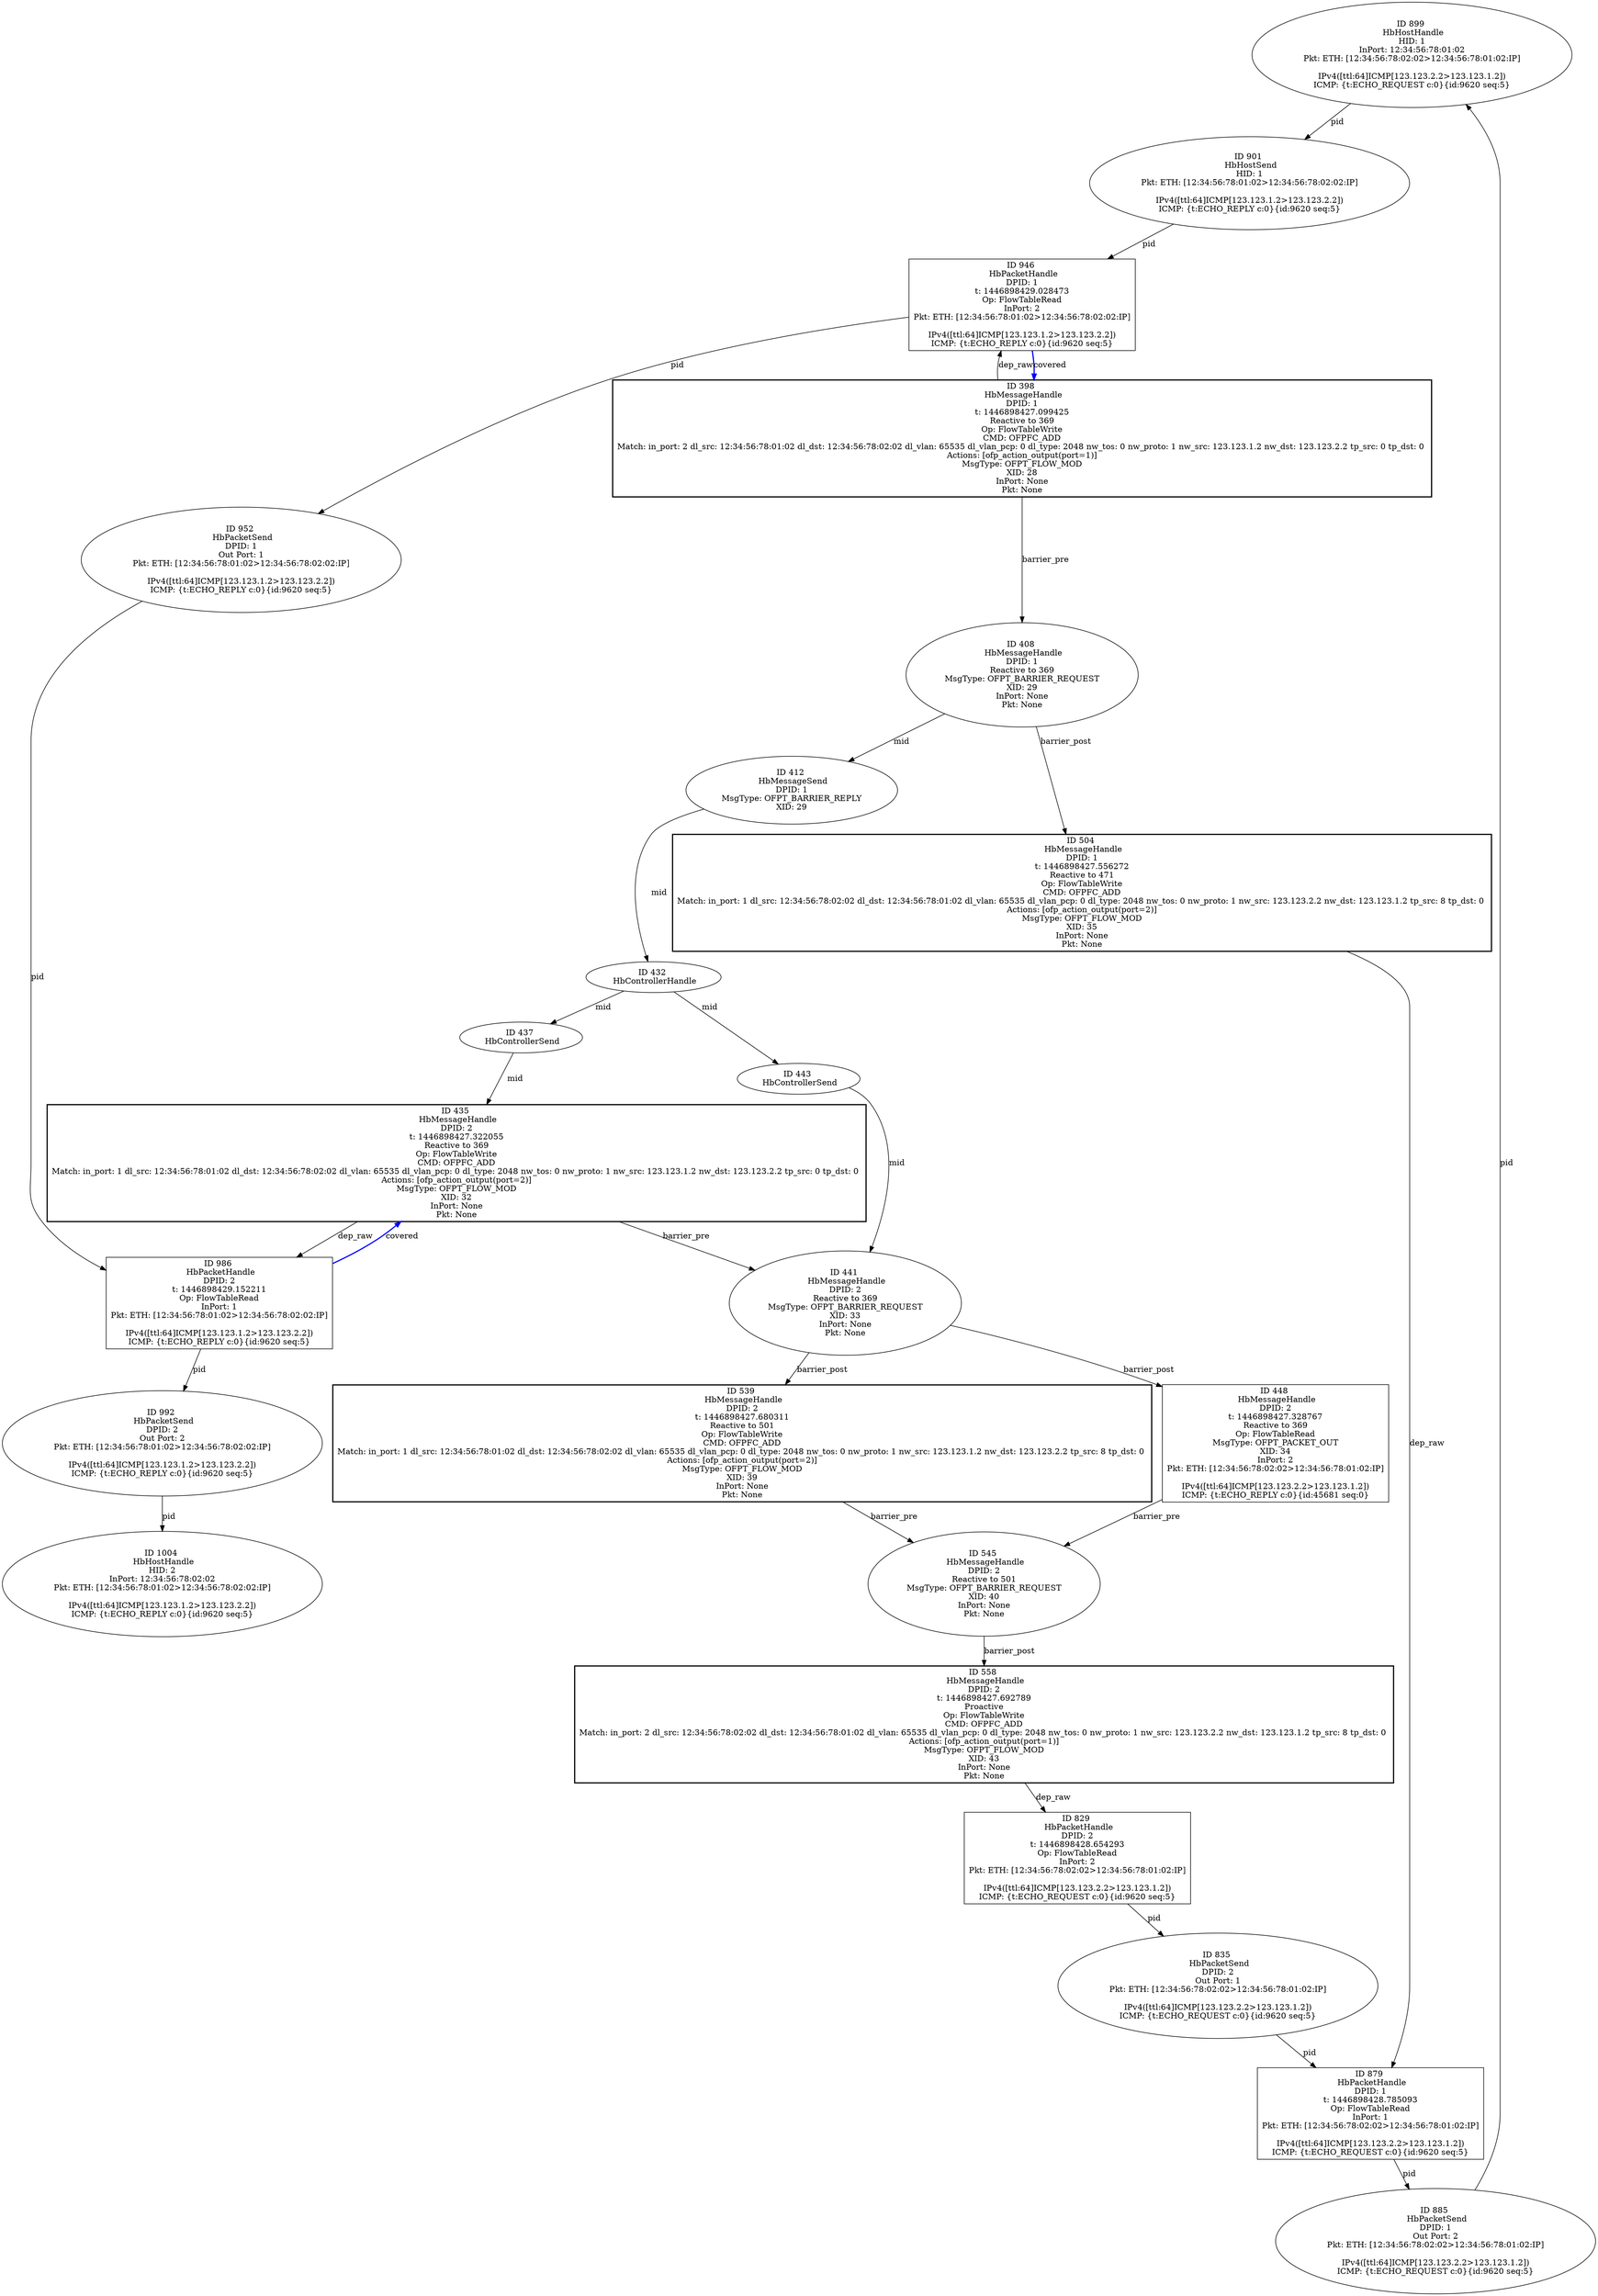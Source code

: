 strict digraph G {
899 [shape=oval, event=<hb_events.HbHostHandle object at 0x10f9ae0d0>, label="ID 899 
 HbHostHandle
HID: 1
InPort: 12:34:56:78:01:02
Pkt: ETH: [12:34:56:78:02:02>12:34:56:78:01:02:IP]

IPv4([ttl:64]ICMP[123.123.2.2>123.123.1.2])
ICMP: {t:ECHO_REQUEST c:0}{id:9620 seq:5}"];
901 [shape=oval, event=<hb_events.HbHostSend object at 0x10f9ae310>, label="ID 901 
 HbHostSend
HID: 1
Pkt: ETH: [12:34:56:78:01:02>12:34:56:78:02:02:IP]

IPv4([ttl:64]ICMP[123.123.1.2>123.123.2.2])
ICMP: {t:ECHO_REPLY c:0}{id:9620 seq:5}"];
398 [event=<hb_events.HbMessageHandle object at 0x10f81b450>, shape=box, cmd_type="Reactive to 369", style=bold, label="ID 398 
 HbMessageHandle
DPID: 1
t: 1446898427.099425
Reactive to 369
Op: FlowTableWrite
CMD: OFPFC_ADD
Match: in_port: 2 dl_src: 12:34:56:78:01:02 dl_dst: 12:34:56:78:02:02 dl_vlan: 65535 dl_vlan_pcp: 0 dl_type: 2048 nw_tos: 0 nw_proto: 1 nw_src: 123.123.1.2 nw_dst: 123.123.2.2 tp_src: 0 tp_dst: 0 
Actions: [ofp_action_output(port=1)]
MsgType: OFPT_FLOW_MOD
XID: 28
InPort: None
Pkt: None"];
408 [shape=oval, cmd_type="Reactive to 369", event=<hb_events.HbMessageHandle object at 0x10f81b6d0>, label="ID 408 
 HbMessageHandle
DPID: 1
Reactive to 369
MsgType: OFPT_BARRIER_REQUEST
XID: 29
InPort: None
Pkt: None"];
539 [event=<hb_events.HbMessageHandle object at 0x10f84a3d0>, shape=box, cmd_type="Reactive to 501", style=bold, label="ID 539 
 HbMessageHandle
DPID: 2
t: 1446898427.680311
Reactive to 501
Op: FlowTableWrite
CMD: OFPFC_ADD
Match: in_port: 1 dl_src: 12:34:56:78:01:02 dl_dst: 12:34:56:78:02:02 dl_vlan: 65535 dl_vlan_pcp: 0 dl_type: 2048 nw_tos: 0 nw_proto: 1 nw_src: 123.123.1.2 nw_dst: 123.123.2.2 tp_src: 8 tp_dst: 0 
Actions: [ofp_action_output(port=2)]
MsgType: OFPT_FLOW_MOD
XID: 39
InPort: None
Pkt: None"];
412 [shape=oval, event=<hb_events.HbMessageSend object at 0x10f81b650>, label="ID 412 
 HbMessageSend
DPID: 1
MsgType: OFPT_BARRIER_REPLY
XID: 29"];
545 [shape=oval, cmd_type="Reactive to 501", event=<hb_events.HbMessageHandle object at 0x10f84a590>, label="ID 545 
 HbMessageHandle
DPID: 2
Reactive to 501
MsgType: OFPT_BARRIER_REQUEST
XID: 40
InPort: None
Pkt: None"];
558 [event=<hb_events.HbMessageHandle object at 0x10f850b10>, shape=box, cmd_type=Proactive, style=bold, label="ID 558 
 HbMessageHandle
DPID: 2
t: 1446898427.692789
Proactive
Op: FlowTableWrite
CMD: OFPFC_ADD
Match: in_port: 2 dl_src: 12:34:56:78:02:02 dl_dst: 12:34:56:78:01:02 dl_vlan: 65535 dl_vlan_pcp: 0 dl_type: 2048 nw_tos: 0 nw_proto: 1 nw_src: 123.123.2.2 nw_dst: 123.123.1.2 tp_src: 8 tp_dst: 0 
Actions: [ofp_action_output(port=1)]
MsgType: OFPT_FLOW_MOD
XID: 43
InPort: None
Pkt: None"];
432 [shape=oval, event=<hb_events.HbControllerHandle object at 0x10f822050>, label="ID 432 
 HbControllerHandle"];
946 [shape=box, event=<hb_events.HbPacketHandle object at 0x10f956090>, label="ID 946 
 HbPacketHandle
DPID: 1
t: 1446898429.028473
Op: FlowTableRead
InPort: 2
Pkt: ETH: [12:34:56:78:01:02>12:34:56:78:02:02:IP]

IPv4([ttl:64]ICMP[123.123.1.2>123.123.2.2])
ICMP: {t:ECHO_REPLY c:0}{id:9620 seq:5}"];
435 [event=<hb_events.HbMessageHandle object at 0x10f822690>, shape=box, cmd_type="Reactive to 369", style=bold, label="ID 435 
 HbMessageHandle
DPID: 2
t: 1446898427.322055
Reactive to 369
Op: FlowTableWrite
CMD: OFPFC_ADD
Match: in_port: 1 dl_src: 12:34:56:78:01:02 dl_dst: 12:34:56:78:02:02 dl_vlan: 65535 dl_vlan_pcp: 0 dl_type: 2048 nw_tos: 0 nw_proto: 1 nw_src: 123.123.1.2 nw_dst: 123.123.2.2 tp_src: 0 tp_dst: 0 
Actions: [ofp_action_output(port=2)]
MsgType: OFPT_FLOW_MOD
XID: 32
InPort: None
Pkt: None"];
437 [shape=oval, event=<hb_events.HbControllerSend object at 0x10f8224d0>, label="ID 437 
 HbControllerSend"];
952 [shape=oval, event=<hb_events.HbPacketSend object at 0x10f947c10>, label="ID 952 
 HbPacketSend
DPID: 1
Out Port: 1
Pkt: ETH: [12:34:56:78:01:02>12:34:56:78:02:02:IP]

IPv4([ttl:64]ICMP[123.123.1.2>123.123.2.2])
ICMP: {t:ECHO_REPLY c:0}{id:9620 seq:5}"];
441 [shape=oval, cmd_type="Reactive to 369", event=<hb_events.HbMessageHandle object at 0x10f822850>, label="ID 441 
 HbMessageHandle
DPID: 2
Reactive to 369
MsgType: OFPT_BARRIER_REQUEST
XID: 33
InPort: None
Pkt: None"];
443 [shape=oval, event=<hb_events.HbControllerSend object at 0x10f822750>, label="ID 443 
 HbControllerSend"];
829 [shape=box, event=<hb_events.HbPacketHandle object at 0x10f92fe10>, label="ID 829 
 HbPacketHandle
DPID: 2
t: 1446898428.654293
Op: FlowTableRead
InPort: 2
Pkt: ETH: [12:34:56:78:02:02>12:34:56:78:01:02:IP]

IPv4([ttl:64]ICMP[123.123.2.2>123.123.1.2])
ICMP: {t:ECHO_REQUEST c:0}{id:9620 seq:5}"];
448 [shape=box, cmd_type="Reactive to 369", event=<hb_events.HbMessageHandle object at 0x10f822950>, label="ID 448 
 HbMessageHandle
DPID: 2
t: 1446898427.328767
Reactive to 369
Op: FlowTableRead
MsgType: OFPT_PACKET_OUT
XID: 34
InPort: 2
Pkt: ETH: [12:34:56:78:02:02>12:34:56:78:01:02:IP]

IPv4([ttl:64]ICMP[123.123.2.2>123.123.1.2])
ICMP: {t:ECHO_REPLY c:0}{id:45681 seq:0}"];
835 [shape=oval, event=<hb_events.HbPacketSend object at 0x10f924190>, label="ID 835 
 HbPacketSend
DPID: 2
Out Port: 1
Pkt: ETH: [12:34:56:78:02:02>12:34:56:78:01:02:IP]

IPv4([ttl:64]ICMP[123.123.2.2>123.123.1.2])
ICMP: {t:ECHO_REQUEST c:0}{id:9620 seq:5}"];
986 [shape=box, event=<hb_events.HbPacketHandle object at 0x10f970290>, label="ID 986 
 HbPacketHandle
DPID: 2
t: 1446898429.152211
Op: FlowTableRead
InPort: 1
Pkt: ETH: [12:34:56:78:01:02>12:34:56:78:02:02:IP]

IPv4([ttl:64]ICMP[123.123.1.2>123.123.2.2])
ICMP: {t:ECHO_REPLY c:0}{id:9620 seq:5}"];
992 [shape=oval, event=<hb_events.HbPacketSend object at 0x10f975b10>, label="ID 992 
 HbPacketSend
DPID: 2
Out Port: 2
Pkt: ETH: [12:34:56:78:01:02>12:34:56:78:02:02:IP]

IPv4([ttl:64]ICMP[123.123.1.2>123.123.2.2])
ICMP: {t:ECHO_REPLY c:0}{id:9620 seq:5}"];
1004 [shape=oval, event=<hb_events.HbHostHandle object at 0x10f9710d0>, label="ID 1004 
 HbHostHandle
HID: 2
InPort: 12:34:56:78:02:02
Pkt: ETH: [12:34:56:78:01:02>12:34:56:78:02:02:IP]

IPv4([ttl:64]ICMP[123.123.1.2>123.123.2.2])
ICMP: {t:ECHO_REPLY c:0}{id:9620 seq:5}"];
879 [shape=box, event=<hb_events.HbPacketHandle object at 0x10f9a22d0>, label="ID 879 
 HbPacketHandle
DPID: 1
t: 1446898428.785093
Op: FlowTableRead
InPort: 1
Pkt: ETH: [12:34:56:78:02:02>12:34:56:78:01:02:IP]

IPv4([ttl:64]ICMP[123.123.2.2>123.123.1.2])
ICMP: {t:ECHO_REQUEST c:0}{id:9620 seq:5}"];
885 [shape=oval, event=<hb_events.HbPacketSend object at 0x10f9a2690>, label="ID 885 
 HbPacketSend
DPID: 1
Out Port: 2
Pkt: ETH: [12:34:56:78:02:02>12:34:56:78:01:02:IP]

IPv4([ttl:64]ICMP[123.123.2.2>123.123.1.2])
ICMP: {t:ECHO_REQUEST c:0}{id:9620 seq:5}"];
504 [event=<hb_events.HbMessageHandle object at 0x10f8444d0>, shape=box, cmd_type="Reactive to 471", style=bold, label="ID 504 
 HbMessageHandle
DPID: 1
t: 1446898427.556272
Reactive to 471
Op: FlowTableWrite
CMD: OFPFC_ADD
Match: in_port: 1 dl_src: 12:34:56:78:02:02 dl_dst: 12:34:56:78:01:02 dl_vlan: 65535 dl_vlan_pcp: 0 dl_type: 2048 nw_tos: 0 nw_proto: 1 nw_src: 123.123.2.2 nw_dst: 123.123.1.2 tp_src: 8 tp_dst: 0 
Actions: [ofp_action_output(port=2)]
MsgType: OFPT_FLOW_MOD
XID: 35
InPort: None
Pkt: None"];
899 -> 901  [rel=pid, label=pid];
901 -> 946  [rel=pid, label=pid];
398 -> 408  [rel=barrier_pre, label=barrier_pre];
398 -> 946  [rel=dep_raw, label=dep_raw];
408 -> 504  [rel=barrier_post, label=barrier_post];
408 -> 412  [rel=mid, label=mid];
539 -> 545  [rel=barrier_pre, label=barrier_pre];
412 -> 432  [rel=mid, label=mid];
545 -> 558  [rel=barrier_post, label=barrier_post];
558 -> 829  [rel=dep_raw, label=dep_raw];
432 -> 443  [rel=mid, label=mid];
432 -> 437  [rel=mid, label=mid];
946 -> 952  [rel=pid, label=pid];
946 -> 398  [harmful=True, color=blue, style=bold, rel=covered, label=covered];
435 -> 441  [rel=barrier_pre, label=barrier_pre];
435 -> 986  [rel=dep_raw, label=dep_raw];
437 -> 435  [rel=mid, label=mid];
952 -> 986  [rel=pid, label=pid];
441 -> 448  [rel=barrier_post, label=barrier_post];
441 -> 539  [rel=barrier_post, label=barrier_post];
443 -> 441  [rel=mid, label=mid];
829 -> 835  [rel=pid, label=pid];
448 -> 545  [rel=barrier_pre, label=barrier_pre];
835 -> 879  [rel=pid, label=pid];
986 -> 992  [rel=pid, label=pid];
986 -> 435  [harmful=True, color=blue, style=bold, rel=covered, label=covered];
992 -> 1004  [rel=pid, label=pid];
879 -> 885  [rel=pid, label=pid];
885 -> 899  [rel=pid, label=pid];
504 -> 879  [rel=dep_raw, label=dep_raw];
}
